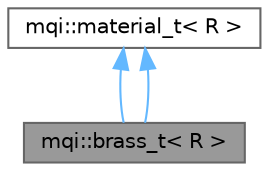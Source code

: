 digraph "mqi::brass_t&lt; R &gt;"
{
 // LATEX_PDF_SIZE
  bgcolor="transparent";
  edge [fontname=Helvetica,fontsize=10,labelfontname=Helvetica,labelfontsize=10];
  node [fontname=Helvetica,fontsize=10,shape=box,height=0.2,width=0.4];
  Node1 [id="Node000001",label="mqi::brass_t\< R \>",height=0.2,width=0.4,color="gray40", fillcolor="grey60", style="filled", fontcolor="black",tooltip="A class representing brass, derived from material_t."];
  Node2 -> Node1 [id="edge1_Node000001_Node000002",dir="back",color="steelblue1",style="solid",tooltip=" "];
  Node2 [id="Node000002",label="mqi::material_t\< R \>",height=0.2,width=0.4,color="gray40", fillcolor="white", style="filled",URL="$classmqi_1_1material__t.html",tooltip="water_t"];
  Node2 -> Node1 [id="edge2_Node000001_Node000002",dir="back",color="steelblue1",style="solid",tooltip=" "];
}
